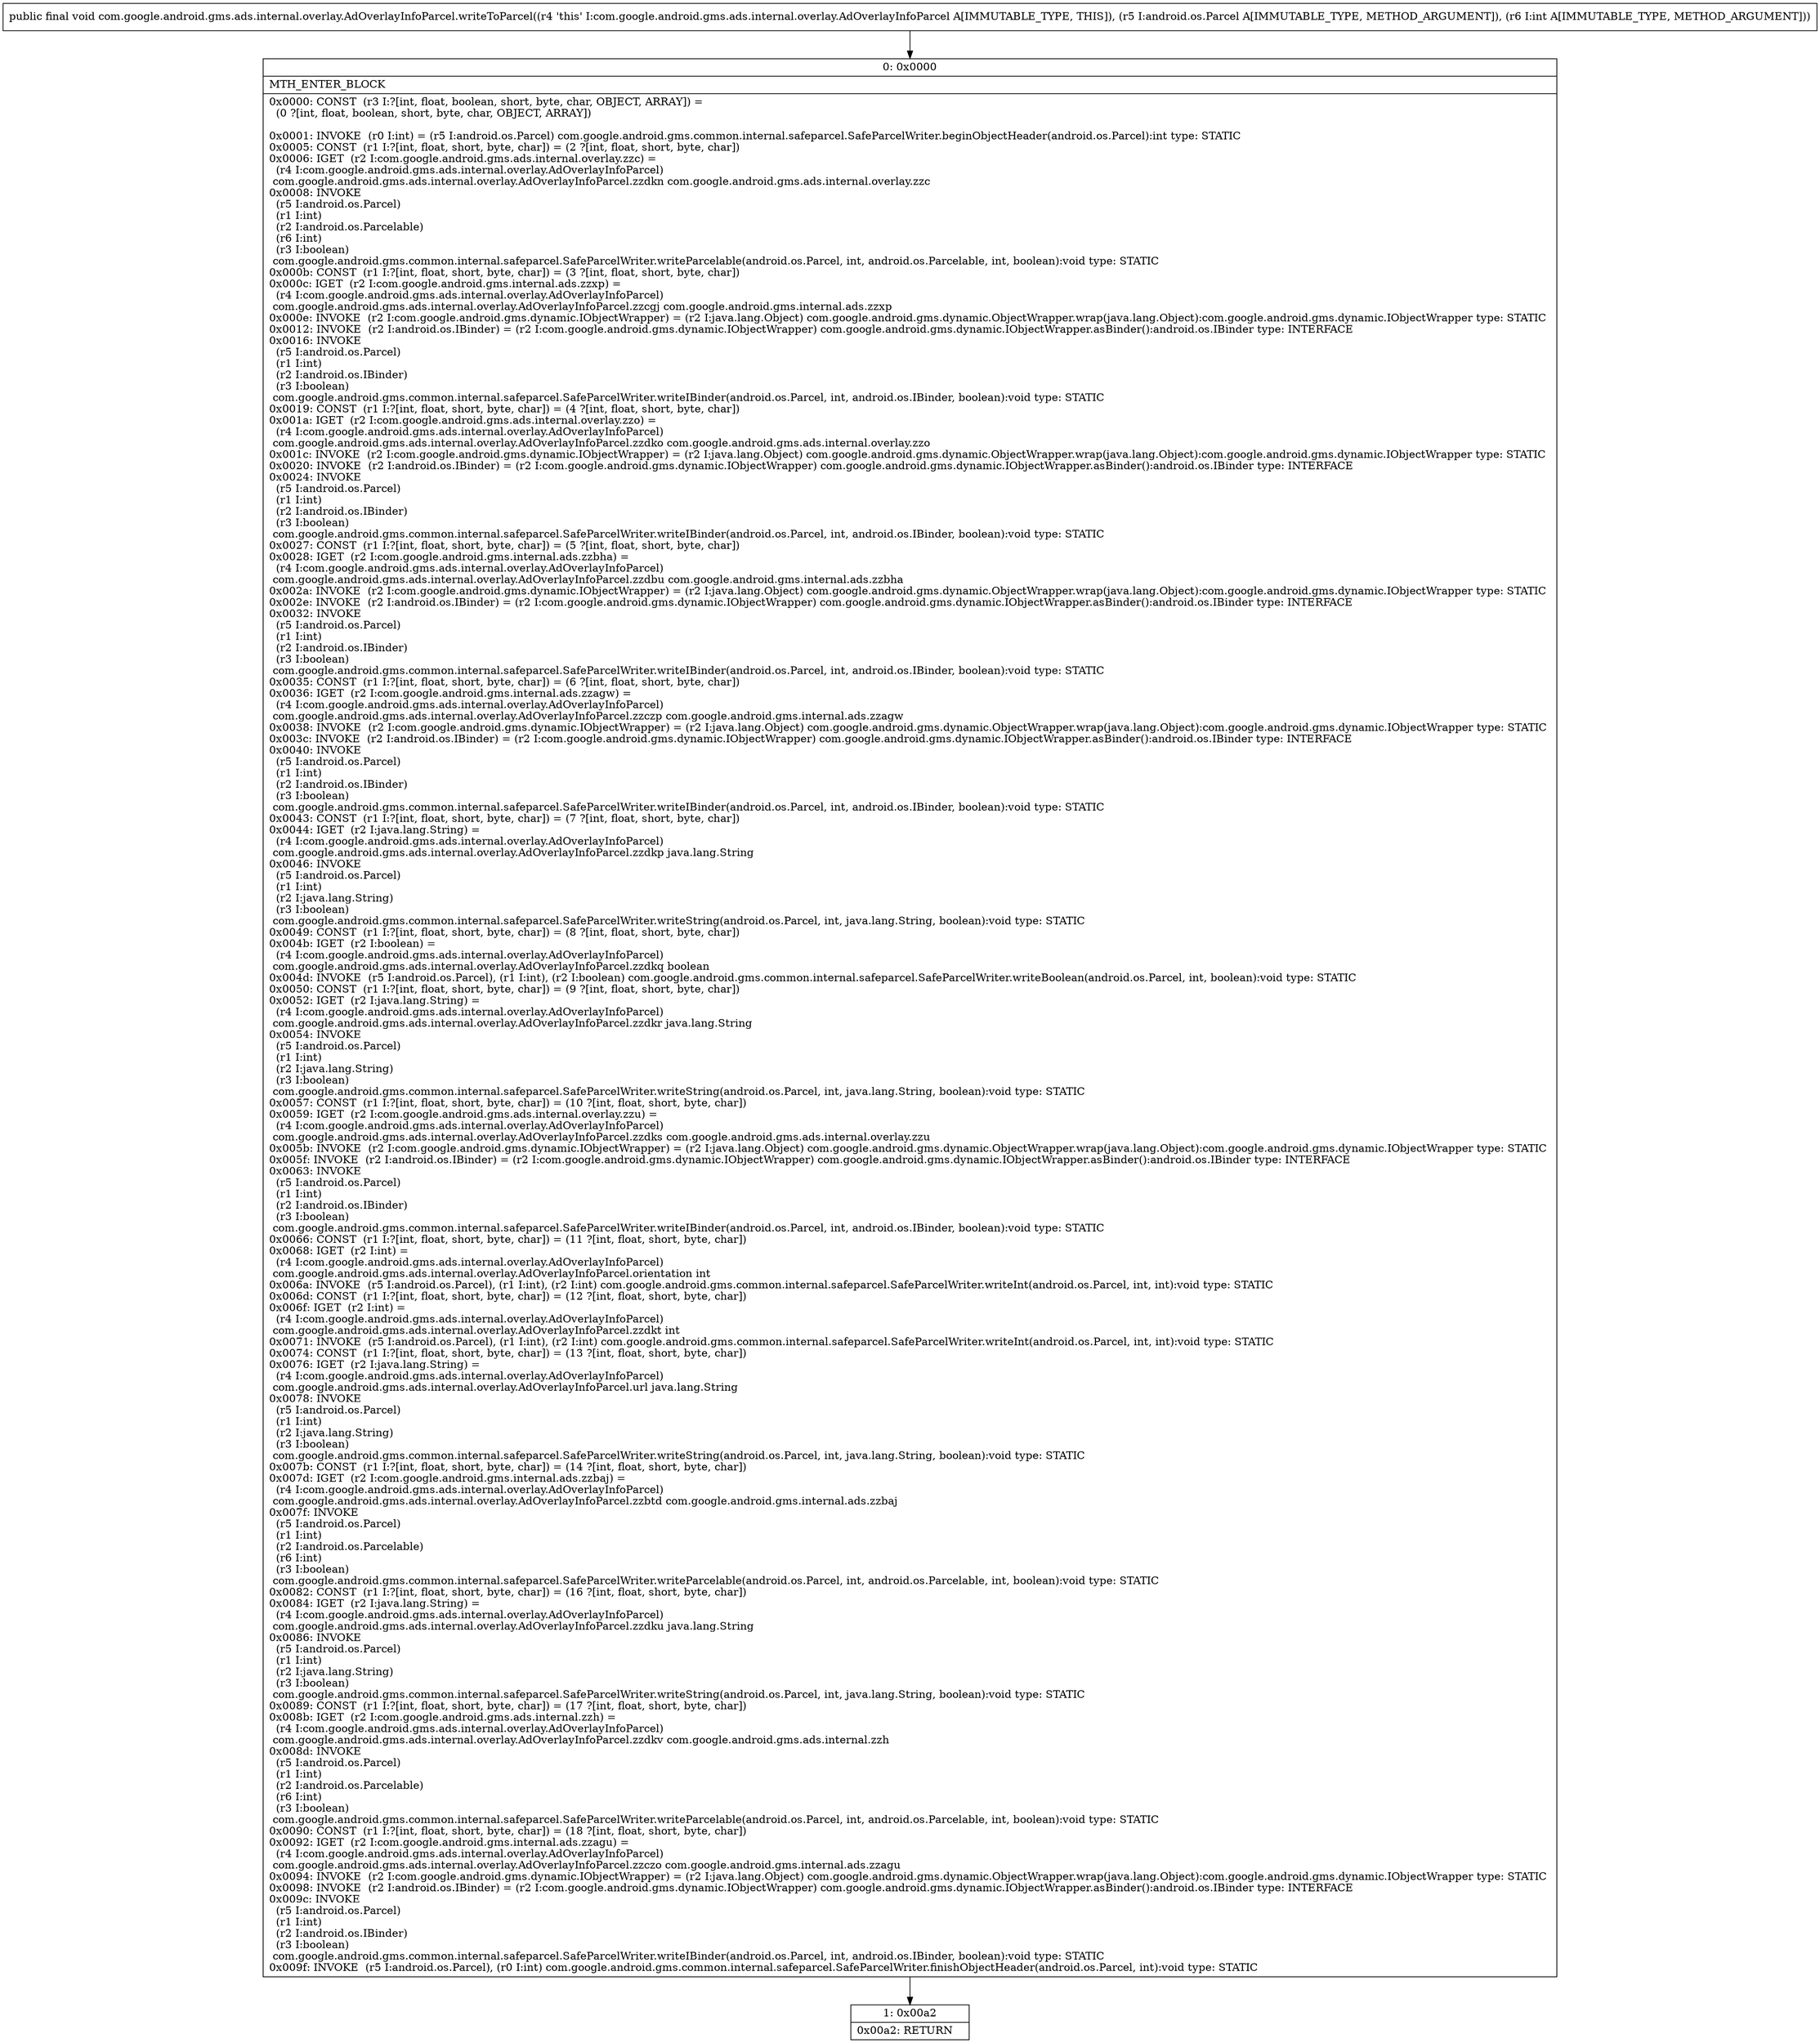 digraph "CFG forcom.google.android.gms.ads.internal.overlay.AdOverlayInfoParcel.writeToParcel(Landroid\/os\/Parcel;I)V" {
Node_0 [shape=record,label="{0\:\ 0x0000|MTH_ENTER_BLOCK\l|0x0000: CONST  (r3 I:?[int, float, boolean, short, byte, char, OBJECT, ARRAY]) = \l  (0 ?[int, float, boolean, short, byte, char, OBJECT, ARRAY])\l \l0x0001: INVOKE  (r0 I:int) = (r5 I:android.os.Parcel) com.google.android.gms.common.internal.safeparcel.SafeParcelWriter.beginObjectHeader(android.os.Parcel):int type: STATIC \l0x0005: CONST  (r1 I:?[int, float, short, byte, char]) = (2 ?[int, float, short, byte, char]) \l0x0006: IGET  (r2 I:com.google.android.gms.ads.internal.overlay.zzc) = \l  (r4 I:com.google.android.gms.ads.internal.overlay.AdOverlayInfoParcel)\l com.google.android.gms.ads.internal.overlay.AdOverlayInfoParcel.zzdkn com.google.android.gms.ads.internal.overlay.zzc \l0x0008: INVOKE  \l  (r5 I:android.os.Parcel)\l  (r1 I:int)\l  (r2 I:android.os.Parcelable)\l  (r6 I:int)\l  (r3 I:boolean)\l com.google.android.gms.common.internal.safeparcel.SafeParcelWriter.writeParcelable(android.os.Parcel, int, android.os.Parcelable, int, boolean):void type: STATIC \l0x000b: CONST  (r1 I:?[int, float, short, byte, char]) = (3 ?[int, float, short, byte, char]) \l0x000c: IGET  (r2 I:com.google.android.gms.internal.ads.zzxp) = \l  (r4 I:com.google.android.gms.ads.internal.overlay.AdOverlayInfoParcel)\l com.google.android.gms.ads.internal.overlay.AdOverlayInfoParcel.zzcgj com.google.android.gms.internal.ads.zzxp \l0x000e: INVOKE  (r2 I:com.google.android.gms.dynamic.IObjectWrapper) = (r2 I:java.lang.Object) com.google.android.gms.dynamic.ObjectWrapper.wrap(java.lang.Object):com.google.android.gms.dynamic.IObjectWrapper type: STATIC \l0x0012: INVOKE  (r2 I:android.os.IBinder) = (r2 I:com.google.android.gms.dynamic.IObjectWrapper) com.google.android.gms.dynamic.IObjectWrapper.asBinder():android.os.IBinder type: INTERFACE \l0x0016: INVOKE  \l  (r5 I:android.os.Parcel)\l  (r1 I:int)\l  (r2 I:android.os.IBinder)\l  (r3 I:boolean)\l com.google.android.gms.common.internal.safeparcel.SafeParcelWriter.writeIBinder(android.os.Parcel, int, android.os.IBinder, boolean):void type: STATIC \l0x0019: CONST  (r1 I:?[int, float, short, byte, char]) = (4 ?[int, float, short, byte, char]) \l0x001a: IGET  (r2 I:com.google.android.gms.ads.internal.overlay.zzo) = \l  (r4 I:com.google.android.gms.ads.internal.overlay.AdOverlayInfoParcel)\l com.google.android.gms.ads.internal.overlay.AdOverlayInfoParcel.zzdko com.google.android.gms.ads.internal.overlay.zzo \l0x001c: INVOKE  (r2 I:com.google.android.gms.dynamic.IObjectWrapper) = (r2 I:java.lang.Object) com.google.android.gms.dynamic.ObjectWrapper.wrap(java.lang.Object):com.google.android.gms.dynamic.IObjectWrapper type: STATIC \l0x0020: INVOKE  (r2 I:android.os.IBinder) = (r2 I:com.google.android.gms.dynamic.IObjectWrapper) com.google.android.gms.dynamic.IObjectWrapper.asBinder():android.os.IBinder type: INTERFACE \l0x0024: INVOKE  \l  (r5 I:android.os.Parcel)\l  (r1 I:int)\l  (r2 I:android.os.IBinder)\l  (r3 I:boolean)\l com.google.android.gms.common.internal.safeparcel.SafeParcelWriter.writeIBinder(android.os.Parcel, int, android.os.IBinder, boolean):void type: STATIC \l0x0027: CONST  (r1 I:?[int, float, short, byte, char]) = (5 ?[int, float, short, byte, char]) \l0x0028: IGET  (r2 I:com.google.android.gms.internal.ads.zzbha) = \l  (r4 I:com.google.android.gms.ads.internal.overlay.AdOverlayInfoParcel)\l com.google.android.gms.ads.internal.overlay.AdOverlayInfoParcel.zzdbu com.google.android.gms.internal.ads.zzbha \l0x002a: INVOKE  (r2 I:com.google.android.gms.dynamic.IObjectWrapper) = (r2 I:java.lang.Object) com.google.android.gms.dynamic.ObjectWrapper.wrap(java.lang.Object):com.google.android.gms.dynamic.IObjectWrapper type: STATIC \l0x002e: INVOKE  (r2 I:android.os.IBinder) = (r2 I:com.google.android.gms.dynamic.IObjectWrapper) com.google.android.gms.dynamic.IObjectWrapper.asBinder():android.os.IBinder type: INTERFACE \l0x0032: INVOKE  \l  (r5 I:android.os.Parcel)\l  (r1 I:int)\l  (r2 I:android.os.IBinder)\l  (r3 I:boolean)\l com.google.android.gms.common.internal.safeparcel.SafeParcelWriter.writeIBinder(android.os.Parcel, int, android.os.IBinder, boolean):void type: STATIC \l0x0035: CONST  (r1 I:?[int, float, short, byte, char]) = (6 ?[int, float, short, byte, char]) \l0x0036: IGET  (r2 I:com.google.android.gms.internal.ads.zzagw) = \l  (r4 I:com.google.android.gms.ads.internal.overlay.AdOverlayInfoParcel)\l com.google.android.gms.ads.internal.overlay.AdOverlayInfoParcel.zzczp com.google.android.gms.internal.ads.zzagw \l0x0038: INVOKE  (r2 I:com.google.android.gms.dynamic.IObjectWrapper) = (r2 I:java.lang.Object) com.google.android.gms.dynamic.ObjectWrapper.wrap(java.lang.Object):com.google.android.gms.dynamic.IObjectWrapper type: STATIC \l0x003c: INVOKE  (r2 I:android.os.IBinder) = (r2 I:com.google.android.gms.dynamic.IObjectWrapper) com.google.android.gms.dynamic.IObjectWrapper.asBinder():android.os.IBinder type: INTERFACE \l0x0040: INVOKE  \l  (r5 I:android.os.Parcel)\l  (r1 I:int)\l  (r2 I:android.os.IBinder)\l  (r3 I:boolean)\l com.google.android.gms.common.internal.safeparcel.SafeParcelWriter.writeIBinder(android.os.Parcel, int, android.os.IBinder, boolean):void type: STATIC \l0x0043: CONST  (r1 I:?[int, float, short, byte, char]) = (7 ?[int, float, short, byte, char]) \l0x0044: IGET  (r2 I:java.lang.String) = \l  (r4 I:com.google.android.gms.ads.internal.overlay.AdOverlayInfoParcel)\l com.google.android.gms.ads.internal.overlay.AdOverlayInfoParcel.zzdkp java.lang.String \l0x0046: INVOKE  \l  (r5 I:android.os.Parcel)\l  (r1 I:int)\l  (r2 I:java.lang.String)\l  (r3 I:boolean)\l com.google.android.gms.common.internal.safeparcel.SafeParcelWriter.writeString(android.os.Parcel, int, java.lang.String, boolean):void type: STATIC \l0x0049: CONST  (r1 I:?[int, float, short, byte, char]) = (8 ?[int, float, short, byte, char]) \l0x004b: IGET  (r2 I:boolean) = \l  (r4 I:com.google.android.gms.ads.internal.overlay.AdOverlayInfoParcel)\l com.google.android.gms.ads.internal.overlay.AdOverlayInfoParcel.zzdkq boolean \l0x004d: INVOKE  (r5 I:android.os.Parcel), (r1 I:int), (r2 I:boolean) com.google.android.gms.common.internal.safeparcel.SafeParcelWriter.writeBoolean(android.os.Parcel, int, boolean):void type: STATIC \l0x0050: CONST  (r1 I:?[int, float, short, byte, char]) = (9 ?[int, float, short, byte, char]) \l0x0052: IGET  (r2 I:java.lang.String) = \l  (r4 I:com.google.android.gms.ads.internal.overlay.AdOverlayInfoParcel)\l com.google.android.gms.ads.internal.overlay.AdOverlayInfoParcel.zzdkr java.lang.String \l0x0054: INVOKE  \l  (r5 I:android.os.Parcel)\l  (r1 I:int)\l  (r2 I:java.lang.String)\l  (r3 I:boolean)\l com.google.android.gms.common.internal.safeparcel.SafeParcelWriter.writeString(android.os.Parcel, int, java.lang.String, boolean):void type: STATIC \l0x0057: CONST  (r1 I:?[int, float, short, byte, char]) = (10 ?[int, float, short, byte, char]) \l0x0059: IGET  (r2 I:com.google.android.gms.ads.internal.overlay.zzu) = \l  (r4 I:com.google.android.gms.ads.internal.overlay.AdOverlayInfoParcel)\l com.google.android.gms.ads.internal.overlay.AdOverlayInfoParcel.zzdks com.google.android.gms.ads.internal.overlay.zzu \l0x005b: INVOKE  (r2 I:com.google.android.gms.dynamic.IObjectWrapper) = (r2 I:java.lang.Object) com.google.android.gms.dynamic.ObjectWrapper.wrap(java.lang.Object):com.google.android.gms.dynamic.IObjectWrapper type: STATIC \l0x005f: INVOKE  (r2 I:android.os.IBinder) = (r2 I:com.google.android.gms.dynamic.IObjectWrapper) com.google.android.gms.dynamic.IObjectWrapper.asBinder():android.os.IBinder type: INTERFACE \l0x0063: INVOKE  \l  (r5 I:android.os.Parcel)\l  (r1 I:int)\l  (r2 I:android.os.IBinder)\l  (r3 I:boolean)\l com.google.android.gms.common.internal.safeparcel.SafeParcelWriter.writeIBinder(android.os.Parcel, int, android.os.IBinder, boolean):void type: STATIC \l0x0066: CONST  (r1 I:?[int, float, short, byte, char]) = (11 ?[int, float, short, byte, char]) \l0x0068: IGET  (r2 I:int) = \l  (r4 I:com.google.android.gms.ads.internal.overlay.AdOverlayInfoParcel)\l com.google.android.gms.ads.internal.overlay.AdOverlayInfoParcel.orientation int \l0x006a: INVOKE  (r5 I:android.os.Parcel), (r1 I:int), (r2 I:int) com.google.android.gms.common.internal.safeparcel.SafeParcelWriter.writeInt(android.os.Parcel, int, int):void type: STATIC \l0x006d: CONST  (r1 I:?[int, float, short, byte, char]) = (12 ?[int, float, short, byte, char]) \l0x006f: IGET  (r2 I:int) = \l  (r4 I:com.google.android.gms.ads.internal.overlay.AdOverlayInfoParcel)\l com.google.android.gms.ads.internal.overlay.AdOverlayInfoParcel.zzdkt int \l0x0071: INVOKE  (r5 I:android.os.Parcel), (r1 I:int), (r2 I:int) com.google.android.gms.common.internal.safeparcel.SafeParcelWriter.writeInt(android.os.Parcel, int, int):void type: STATIC \l0x0074: CONST  (r1 I:?[int, float, short, byte, char]) = (13 ?[int, float, short, byte, char]) \l0x0076: IGET  (r2 I:java.lang.String) = \l  (r4 I:com.google.android.gms.ads.internal.overlay.AdOverlayInfoParcel)\l com.google.android.gms.ads.internal.overlay.AdOverlayInfoParcel.url java.lang.String \l0x0078: INVOKE  \l  (r5 I:android.os.Parcel)\l  (r1 I:int)\l  (r2 I:java.lang.String)\l  (r3 I:boolean)\l com.google.android.gms.common.internal.safeparcel.SafeParcelWriter.writeString(android.os.Parcel, int, java.lang.String, boolean):void type: STATIC \l0x007b: CONST  (r1 I:?[int, float, short, byte, char]) = (14 ?[int, float, short, byte, char]) \l0x007d: IGET  (r2 I:com.google.android.gms.internal.ads.zzbaj) = \l  (r4 I:com.google.android.gms.ads.internal.overlay.AdOverlayInfoParcel)\l com.google.android.gms.ads.internal.overlay.AdOverlayInfoParcel.zzbtd com.google.android.gms.internal.ads.zzbaj \l0x007f: INVOKE  \l  (r5 I:android.os.Parcel)\l  (r1 I:int)\l  (r2 I:android.os.Parcelable)\l  (r6 I:int)\l  (r3 I:boolean)\l com.google.android.gms.common.internal.safeparcel.SafeParcelWriter.writeParcelable(android.os.Parcel, int, android.os.Parcelable, int, boolean):void type: STATIC \l0x0082: CONST  (r1 I:?[int, float, short, byte, char]) = (16 ?[int, float, short, byte, char]) \l0x0084: IGET  (r2 I:java.lang.String) = \l  (r4 I:com.google.android.gms.ads.internal.overlay.AdOverlayInfoParcel)\l com.google.android.gms.ads.internal.overlay.AdOverlayInfoParcel.zzdku java.lang.String \l0x0086: INVOKE  \l  (r5 I:android.os.Parcel)\l  (r1 I:int)\l  (r2 I:java.lang.String)\l  (r3 I:boolean)\l com.google.android.gms.common.internal.safeparcel.SafeParcelWriter.writeString(android.os.Parcel, int, java.lang.String, boolean):void type: STATIC \l0x0089: CONST  (r1 I:?[int, float, short, byte, char]) = (17 ?[int, float, short, byte, char]) \l0x008b: IGET  (r2 I:com.google.android.gms.ads.internal.zzh) = \l  (r4 I:com.google.android.gms.ads.internal.overlay.AdOverlayInfoParcel)\l com.google.android.gms.ads.internal.overlay.AdOverlayInfoParcel.zzdkv com.google.android.gms.ads.internal.zzh \l0x008d: INVOKE  \l  (r5 I:android.os.Parcel)\l  (r1 I:int)\l  (r2 I:android.os.Parcelable)\l  (r6 I:int)\l  (r3 I:boolean)\l com.google.android.gms.common.internal.safeparcel.SafeParcelWriter.writeParcelable(android.os.Parcel, int, android.os.Parcelable, int, boolean):void type: STATIC \l0x0090: CONST  (r1 I:?[int, float, short, byte, char]) = (18 ?[int, float, short, byte, char]) \l0x0092: IGET  (r2 I:com.google.android.gms.internal.ads.zzagu) = \l  (r4 I:com.google.android.gms.ads.internal.overlay.AdOverlayInfoParcel)\l com.google.android.gms.ads.internal.overlay.AdOverlayInfoParcel.zzczo com.google.android.gms.internal.ads.zzagu \l0x0094: INVOKE  (r2 I:com.google.android.gms.dynamic.IObjectWrapper) = (r2 I:java.lang.Object) com.google.android.gms.dynamic.ObjectWrapper.wrap(java.lang.Object):com.google.android.gms.dynamic.IObjectWrapper type: STATIC \l0x0098: INVOKE  (r2 I:android.os.IBinder) = (r2 I:com.google.android.gms.dynamic.IObjectWrapper) com.google.android.gms.dynamic.IObjectWrapper.asBinder():android.os.IBinder type: INTERFACE \l0x009c: INVOKE  \l  (r5 I:android.os.Parcel)\l  (r1 I:int)\l  (r2 I:android.os.IBinder)\l  (r3 I:boolean)\l com.google.android.gms.common.internal.safeparcel.SafeParcelWriter.writeIBinder(android.os.Parcel, int, android.os.IBinder, boolean):void type: STATIC \l0x009f: INVOKE  (r5 I:android.os.Parcel), (r0 I:int) com.google.android.gms.common.internal.safeparcel.SafeParcelWriter.finishObjectHeader(android.os.Parcel, int):void type: STATIC \l}"];
Node_1 [shape=record,label="{1\:\ 0x00a2|0x00a2: RETURN   \l}"];
MethodNode[shape=record,label="{public final void com.google.android.gms.ads.internal.overlay.AdOverlayInfoParcel.writeToParcel((r4 'this' I:com.google.android.gms.ads.internal.overlay.AdOverlayInfoParcel A[IMMUTABLE_TYPE, THIS]), (r5 I:android.os.Parcel A[IMMUTABLE_TYPE, METHOD_ARGUMENT]), (r6 I:int A[IMMUTABLE_TYPE, METHOD_ARGUMENT])) }"];
MethodNode -> Node_0;
Node_0 -> Node_1;
}

